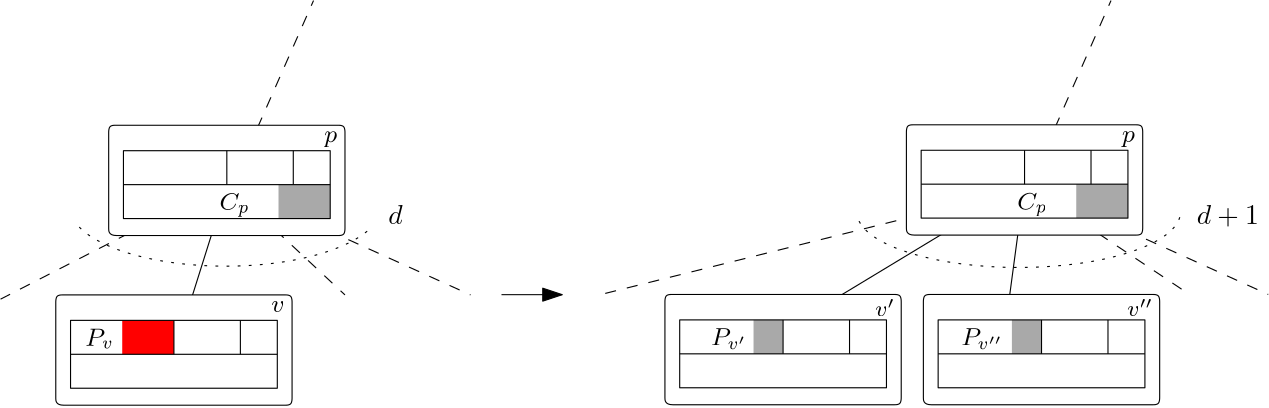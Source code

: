 <?xml version="1.0"?>
<!DOCTYPE ipe SYSTEM "ipe.dtd">
<ipe version="70107" creator="Ipe 7.2.2">
<info created="D:20160503183544" modified="D:20160531191407"/>
<ipestyle name="basic">
<symbol name="arrow/arc(spx)">
<path stroke="sym-stroke" fill="sym-stroke" pen="sym-pen">
0 0 m
-1 0.333 l
-1 -0.333 l
h
</path>
</symbol>
<symbol name="arrow/farc(spx)">
<path stroke="sym-stroke" fill="white" pen="sym-pen">
0 0 m
-1 0.333 l
-1 -0.333 l
h
</path>
</symbol>
<symbol name="arrow/ptarc(spx)">
<path stroke="sym-stroke" fill="sym-stroke" pen="sym-pen">
0 0 m
-1 0.333 l
-0.8 0 l
-1 -0.333 l
h
</path>
</symbol>
<symbol name="arrow/fptarc(spx)">
<path stroke="sym-stroke" fill="white" pen="sym-pen">
0 0 m
-1 0.333 l
-0.8 0 l
-1 -0.333 l
h
</path>
</symbol>
<symbol name="mark/circle(sx)" transformations="translations">
<path fill="sym-stroke">
0.6 0 0 0.6 0 0 e
0.4 0 0 0.4 0 0 e
</path>
</symbol>
<symbol name="mark/disk(sx)" transformations="translations">
<path fill="sym-stroke">
0.6 0 0 0.6 0 0 e
</path>
</symbol>
<symbol name="mark/fdisk(sfx)" transformations="translations">
<group>
<path fill="sym-fill">
0.5 0 0 0.5 0 0 e
</path>
<path fill="sym-stroke" fillrule="eofill">
0.6 0 0 0.6 0 0 e
0.4 0 0 0.4 0 0 e
</path>
</group>
</symbol>
<symbol name="mark/box(sx)" transformations="translations">
<path fill="sym-stroke" fillrule="eofill">
-0.6 -0.6 m
0.6 -0.6 l
0.6 0.6 l
-0.6 0.6 l
h
-0.4 -0.4 m
0.4 -0.4 l
0.4 0.4 l
-0.4 0.4 l
h
</path>
</symbol>
<symbol name="mark/square(sx)" transformations="translations">
<path fill="sym-stroke">
-0.6 -0.6 m
0.6 -0.6 l
0.6 0.6 l
-0.6 0.6 l
h
</path>
</symbol>
<symbol name="mark/fsquare(sfx)" transformations="translations">
<group>
<path fill="sym-fill">
-0.5 -0.5 m
0.5 -0.5 l
0.5 0.5 l
-0.5 0.5 l
h
</path>
<path fill="sym-stroke" fillrule="eofill">
-0.6 -0.6 m
0.6 -0.6 l
0.6 0.6 l
-0.6 0.6 l
h
-0.4 -0.4 m
0.4 -0.4 l
0.4 0.4 l
-0.4 0.4 l
h
</path>
</group>
</symbol>
<symbol name="mark/cross(sx)" transformations="translations">
<group>
<path fill="sym-stroke">
-0.43 -0.57 m
0.57 0.43 l
0.43 0.57 l
-0.57 -0.43 l
h
</path>
<path fill="sym-stroke">
-0.43 0.57 m
0.57 -0.43 l
0.43 -0.57 l
-0.57 0.43 l
h
</path>
</group>
</symbol>
<symbol name="arrow/fnormal(spx)">
<path stroke="sym-stroke" fill="white" pen="sym-pen">
0 0 m
-1 0.333 l
-1 -0.333 l
h
</path>
</symbol>
<symbol name="arrow/pointed(spx)">
<path stroke="sym-stroke" fill="sym-stroke" pen="sym-pen">
0 0 m
-1 0.333 l
-0.8 0 l
-1 -0.333 l
h
</path>
</symbol>
<symbol name="arrow/fpointed(spx)">
<path stroke="sym-stroke" fill="white" pen="sym-pen">
0 0 m
-1 0.333 l
-0.8 0 l
-1 -0.333 l
h
</path>
</symbol>
<symbol name="arrow/linear(spx)">
<path stroke="sym-stroke" pen="sym-pen">
-1 0.333 m
0 0 l
-1 -0.333 l
</path>
</symbol>
<symbol name="arrow/fdouble(spx)">
<path stroke="sym-stroke" fill="white" pen="sym-pen">
0 0 m
-1 0.333 l
-1 -0.333 l
h
-1 0 m
-2 0.333 l
-2 -0.333 l
h
</path>
</symbol>
<symbol name="arrow/double(spx)">
<path stroke="sym-stroke" fill="sym-stroke" pen="sym-pen">
0 0 m
-1 0.333 l
-1 -0.333 l
h
-1 0 m
-2 0.333 l
-2 -0.333 l
h
</path>
</symbol>
<pen name="heavier" value="0.8"/>
<pen name="fat" value="1.2"/>
<pen name="ultrafat" value="2"/>
<symbolsize name="large" value="5"/>
<symbolsize name="small" value="2"/>
<symbolsize name="tiny" value="1.1"/>
<arrowsize name="large" value="10"/>
<arrowsize name="small" value="5"/>
<arrowsize name="tiny" value="3"/>
<color name="red" value="1 0 0"/>
<color name="green" value="0 1 0"/>
<color name="blue" value="0 0 1"/>
<color name="yellow" value="1 1 0"/>
<color name="orange" value="1 0.647 0"/>
<color name="gold" value="1 0.843 0"/>
<color name="purple" value="0.627 0.125 0.941"/>
<color name="gray" value="0.745"/>
<color name="brown" value="0.647 0.165 0.165"/>
<color name="navy" value="0 0 0.502"/>
<color name="pink" value="1 0.753 0.796"/>
<color name="seagreen" value="0.18 0.545 0.341"/>
<color name="turquoise" value="0.251 0.878 0.816"/>
<color name="violet" value="0.933 0.51 0.933"/>
<color name="darkblue" value="0 0 0.545"/>
<color name="darkcyan" value="0 0.545 0.545"/>
<color name="darkgray" value="0.663"/>
<color name="darkgreen" value="0 0.392 0"/>
<color name="darkmagenta" value="0.545 0 0.545"/>
<color name="darkorange" value="1 0.549 0"/>
<color name="darkred" value="0.545 0 0"/>
<color name="lightblue" value="0.678 0.847 0.902"/>
<color name="lightcyan" value="0.878 1 1"/>
<color name="lightgray" value="0.827"/>
<color name="lightgreen" value="0.565 0.933 0.565"/>
<color name="lightyellow" value="1 1 0.878"/>
<dashstyle name="dashed" value="[4] 0"/>
<dashstyle name="dotted" value="[1 3] 0"/>
<dashstyle name="dash dotted" value="[4 2 1 2] 0"/>
<dashstyle name="dash dot dotted" value="[4 2 1 2 1 2] 0"/>
<textsize name="large" value="\large"/>
<textsize name="Large" value="\Large"/>
<textsize name="LARGE" value="\LARGE"/>
<textsize name="huge" value="\huge"/>
<textsize name="Huge" value="\Huge"/>
<textsize name="small" value="\small"/>
<textsize name="footnote" value="\footnotesize"/>
<textsize name="tiny" value="\tiny"/>
<textstyle name="center" begin="\begin{center}" end="\end{center}"/>
<textstyle name="itemize" begin="\begin{itemize}" end="\end{itemize}"/>
<textstyle name="item" begin="\begin{itemize}\item{}" end="\end{itemize}"/>
<gridsize name="4 pts" value="4"/>
<gridsize name="8 pts (~3 mm)" value="8"/>
<gridsize name="16 pts (~6 mm)" value="16"/>
<gridsize name="32 pts (~12 mm)" value="32"/>
<gridsize name="10 pts (~3.5 mm)" value="10"/>
<gridsize name="20 pts (~7 mm)" value="20"/>
<gridsize name="14 pts (~5 mm)" value="14"/>
<gridsize name="28 pts (~10 mm)" value="28"/>
<gridsize name="56 pts (~20 mm)" value="56"/>
<anglesize name="90 deg" value="90"/>
<anglesize name="60 deg" value="60"/>
<anglesize name="45 deg" value="45"/>
<anglesize name="30 deg" value="30"/>
<anglesize name="22.5 deg" value="22.5"/>
<opacity name="10%" value="0.1"/>
<opacity name="30%" value="0.3"/>
<opacity name="50%" value="0.5"/>
<opacity name="75%" value="0.75"/>
<tiling name="falling" angle="-60" step="4" width="1"/>
<tiling name="rising" angle="30" step="4" width="1"/>
</ipestyle>
<page>
<layer name="alpha"/>
<view layers="alpha" active="alpha"/>
<path layer="alpha" matrix="0.870837 0 0 0.727111 128.297 192.56" stroke="black">
404 772 m
288 688 l
288 688 l
</path>
<path matrix="0.708894 0 0 0.827089 189.022 121.993" stroke="black" fill="white">
232 668 m
228 668
228 672
228 672
228 712
228 712
228 716
232 716
232 716
344 716
344 716
348 716
348 712
348 712
348 672
348 672
348 668
344 668
344 668
232 668
232 668 c
</path>
<path matrix="0.664586 0 0 0.763466 225.708 94.2542" stroke="black">
288 800 m
288 784 l
</path>
<text matrix="0.664586 0 0 0.763466 237.587 162.782" transformations="translations" pos="284 712" stroke="black" type="label" width="7.094" height="6.134" depth="0" valign="baseline" size="footnote">$v&apos;$</text>
<text matrix="0.664586 0 0 0.763466 213.07 91.2003" transformations="translations" pos="232 792" stroke="black" type="label" width="13.027" height="6.132" depth="1.39" valign="baseline" size="small">$P_{v&apos;}$</text>
<path matrix="0.443058 0 0 0.620316 301.12 275.005" stroke="black">
404 772 m
392 708 l
392 708 l
</path>
<path matrix="4.94906 0 0 0.620316 -1519.3 275.005" stroke="black" dash="dashed">
404 772 m
416 708 l
416 708 l
</path>
<path matrix="1.37071 0 0 0.620316 -73.6515 275.005" stroke="black" dash="dashed">
404 772 m
468 708 l
468 708 l
</path>
<path matrix="1.32917 0 0 0.763466 281.533 228.624" fill="darkgray">
76 624 m
76 608 l
84 608 l
84 624 l
h
</path>
<path matrix="0.775353 0 0 0.763466 219.505 106.47" stroke="black">
176 784 m
176 752 l
272 752 l
272 784 l
h
</path>
<path matrix="0.775353 0 0 0.763466 182.288 94.2542" stroke="black">
224 784 m
320 784 l
</path>
<path matrix="0.664586 0 0 0.763466 223.049 94.2542" stroke="black">
256 800 m
256 784 l
</path>
<path matrix="0.708894 0 0 0.827086 282.064 121.993" stroke="black" fill="white">
232 668 m
228 668
228 672
228 672
228 712
228 712
228 716
232 716
232 716
344 716
344 716
348 716
348 712
348 712
348 672
348 672
348 668
344 668
344 668
232 668
232 668 c
</path>
<path matrix="0.664586 0 0 0.763466 318.75 94.2542" stroke="black">
288 800 m
288 784 l
</path>
<text matrix="0.664586 0 0 0.763466 328.353 162.835" transformations="translations" pos="284 712" stroke="black" type="label" width="9.28" height="6.134" depth="0" valign="baseline" size="footnote">$v&apos;&apos;$</text>
<text matrix="0.664586 0 0 0.763466 303.126 91.2003" transformations="translations" pos="232 792" stroke="black" type="label" width="15.224" height="6.132" depth="1.39" valign="baseline" size="small">$P_{v&apos;&apos;}$</text>
<path matrix="1.33317 0 0 0.763466 374.239 228.624" fill="darkgray">
76 624 m
76 608 l
84 608 l
84 624 l
h
</path>
<path matrix="0.775353 0 0 0.763466 312.547 106.47" stroke="black">
176 784 m
176 752 l
272 752 l
272 784 l
h
</path>
<path matrix="0.775353 0 0 0.763466 275.33 94.2542" stroke="black">
224 784 m
320 784 l
</path>
<path matrix="0.664586 0 0 0.763466 316.091 94.2542" stroke="black">
256 800 m
256 784 l
</path>
<path matrix="0.165563 0 0 0.727111 126.206 192.399" stroke="black">
404 772 m
288 688 l
288 688 l
</path>
<path matrix="0.708894 0 0 0.827086 -30.2724 121.833" stroke="black" fill="white">
232 668 m
228 668
228 672
228 672
228 712
228 712
228 716
232 716
232 716
344 716
344 716
348 716
348 712
348 712
348 672
348 672
348 668
344 668
344 668
232 668
232 668 c
</path>
<path matrix="0.664586 0 0 0.763466 6.41277 94.0937" stroke="black">
288 800 m
288 784 l
</path>
<text matrix="0.664586 0 0 0.763466 20.1867 164.274" transformations="translations" pos="284 712" stroke="black" type="label" width="4.798" height="3.861" depth="0" valign="baseline" size="small">$v$</text>
<text matrix="0.664586 0 0 0.763466 -12.1957 91.0398" transformations="translations" pos="232 792" stroke="black" type="label" width="10.332" height="6.133" depth="0.99" valign="baseline" size="small">$P_{v}$</text>
<path matrix="3.54446 0 0 0.620316 -1239.03 274.844" stroke="black" dash="dashed">
404 772 m
416 708 l
416 708 l
</path>
<path matrix="1.37071 0 0 0.620316 -360.833 274.844" stroke="black" dash="dashed">
404 772 m
468 708 l
468 708 l
</path>
<path matrix="2.32605 0 0 0.763466 -21.4999 228.464" fill="red">
76 624 m
76 608 l
84 608 l
84 624 l
h
</path>
<path matrix="0.775353 0 0 0.763466 0.21018 106.309" stroke="black">
176 784 m
176 752 l
272 752 l
272 784 l
h
</path>
<path matrix="0.775353 0 0 0.763466 -37.0067 94.0937" stroke="black">
224 784 m
320 784 l
</path>
<path matrix="0.664586 0 0 0.763466 3.75442 94.0937" stroke="black">
256 800 m
256 784 l
</path>
<path matrix="0.600695 0 0 0.749833 101.866 184.619" stroke="black" dash="dashed">
152 760 m
16 704 l
16 704 l
</path>
<path matrix="0.764409 0 0 0.954333 128.884 34.7038" stroke="black" dash="dashed">
460 752 m
260 712 l
260 712 l
</path>
<path matrix="1.09296 0 0 1.05882 20.757 -48.2353" stroke="black" rarrow="normal/normal">
268 720 m
248 720 l
248 720 l
</path>
<path matrix="1.38461 0 0 0.531269 -26.3393 438.809" stroke="black" dash="dotted">
120 564 m
40.4969 0 0 40.4969 158 578 196 564 a
</path>
<text matrix="0.746315 0 0 1.05882 110.708 -56.7059" transformations="translations" pos="188 752" stroke="black" type="label" width="5.185" height="6.918" depth="0" valign="baseline">$d$</text>
<text matrix="0.746315 0 0 1.05882 401.8 -56.7059" transformations="translations" pos="188 752" stroke="black" type="label" width="22.343" height="6.919" depth="0.83" valign="baseline">$d+1$</text>
<path matrix="0.746315 0 0 1.05882 107.722 -48.2353" stroke="black" dash="dashed">
116 756 m
156 820 l
156 820 l
</path>
<path matrix="0.708897 0 0 0.827086 -11.2275 182.91" stroke="black" fill="white">
232 668 m
228 668
228 672
228 672
228 712
228 712
228 716
232 716
232 716
344 716
344 716
348 716
348 712
348 712
348 672
348 672
348 668
344 668
344 668
232 668
232 668 c
</path>
<path matrix="2.32606 0 0 0.763467 34.7618 277.325" fill="darkgray">
76 624 m
76 608 l
84 608 l
84 624 l
h
</path>
<text matrix="0.664586 0 0 0.763467 39.2315 225.351" transformations="translations" pos="284 712" stroke="black" type="label" width="4.626" height="3.864" depth="1.74" valign="baseline" size="small">$p$</text>
<path matrix="0.775354 0 0 0.763467 19.255 167.387" stroke="black">
176 784 m
176 752 l
272 752 l
272 784 l
h
</path>
<path matrix="0.775354 0 0 0.763467 -17.9615 155.171" stroke="black">
224 784 m
320 784 l
</path>
<path matrix="0.664586 0 0 0.763467 22.7993 155.171" stroke="black">
256 800 m
256 784 l
</path>
<path matrix="0.664586 0 0 0.763467 25.4577 155.171" stroke="black">
288 800 m
288 784 l
</path>
<text matrix="0.664586 0 0 0.763467 1.53228 225.41" transformations="translations" pos="284 680" stroke="black" type="label" width="10.917" height="6.126" depth="2.16" valign="baseline" size="small">$C_{p}$</text>
<path matrix="0.746315 0 0 1.05882 394.814 -48.2353" stroke="black" dash="dashed">
116 756 m
156 820 l
156 820 l
</path>
<path matrix="0.708897 0 0 0.827089 275.955 183.071" stroke="black" fill="white">
232 668 m
228 668
228 672
228 672
228 712
228 712
228 716
232 716
232 716
344 716
344 716
348 716
348 712
348 712
348 672
348 672
348 668
344 668
344 668
232 668
232 668 c
</path>
<path matrix="2.32606 0 0 0.763467 321.944 277.486" fill="darkgray">
76 624 m
76 608 l
84 608 l
84 624 l
h
</path>
<text matrix="0.664586 0 0 0.763467 326.413 225.511" transformations="translations" pos="284 712" stroke="black" type="label" width="4.626" height="3.864" depth="1.74" valign="baseline" size="small">$p$</text>
<path matrix="0.775354 0 0 0.763467 306.437 167.546" stroke="black">
176 784 m
176 752 l
272 752 l
272 784 l
h
</path>
<path matrix="0.775354 0 0 0.763467 269.22 155.331" stroke="black">
224 784 m
320 784 l
</path>
<path matrix="0.664586 0 0 0.763467 309.981 155.331" stroke="black">
256 800 m
256 784 l
</path>
<path matrix="0.664586 0 0 0.763467 312.64 155.331" stroke="black">
288 800 m
288 784 l
</path>
<text matrix="0.664586 0 0 0.763467 288.715 225.57" transformations="translations" pos="284 680" stroke="black" type="label" width="10.917" height="6.126" depth="2.16" valign="baseline" size="small">$C_{p}$</text>
<path matrix="1.45028 0 0 0.5 -55.7133 472" stroke="black" dash="dotted">
408 540 m
40.1995 0 0 -40.1995 368 544 328.111 539.014 a
</path>
</page>
</ipe>
